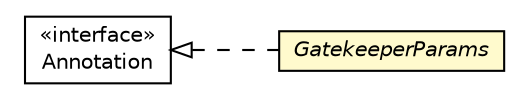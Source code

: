 #!/usr/local/bin/dot
#
# Class diagram 
# Generated by UMLGraph version R5_6-24-gf6e263 (http://www.umlgraph.org/)
#

digraph G {
	edge [fontname="Helvetica",fontsize=10,labelfontname="Helvetica",labelfontsize=10];
	node [fontname="Helvetica",fontsize=10,shape=plaintext];
	nodesep=0.25;
	ranksep=0.5;
	rankdir=LR;
	// com.gwtplatform.mvp.client.annotations.GatekeeperParams
	c186896 [label=<<table title="com.gwtplatform.mvp.client.annotations.GatekeeperParams" border="0" cellborder="1" cellspacing="0" cellpadding="2" port="p" bgcolor="lemonChiffon" href="./GatekeeperParams.html">
		<tr><td><table border="0" cellspacing="0" cellpadding="1">
<tr><td align="center" balign="center"><font face="Helvetica-Oblique"> GatekeeperParams </font></td></tr>
		</table></td></tr>
		</table>>, URL="./GatekeeperParams.html", fontname="Helvetica", fontcolor="black", fontsize=10.0];
	//com.gwtplatform.mvp.client.annotations.GatekeeperParams implements java.lang.annotation.Annotation
	c187385:p -> c186896:p [dir=back,arrowtail=empty,style=dashed];
	// java.lang.annotation.Annotation
	c187385 [label=<<table title="java.lang.annotation.Annotation" border="0" cellborder="1" cellspacing="0" cellpadding="2" port="p" href="http://download.oracle.com/javase/6/docs/api/java/lang/annotation/Annotation.html">
		<tr><td><table border="0" cellspacing="0" cellpadding="1">
<tr><td align="center" balign="center"> &#171;interface&#187; </td></tr>
<tr><td align="center" balign="center"> Annotation </td></tr>
		</table></td></tr>
		</table>>, URL="http://download.oracle.com/javase/6/docs/api/java/lang/annotation/Annotation.html", fontname="Helvetica", fontcolor="black", fontsize=10.0];
}

